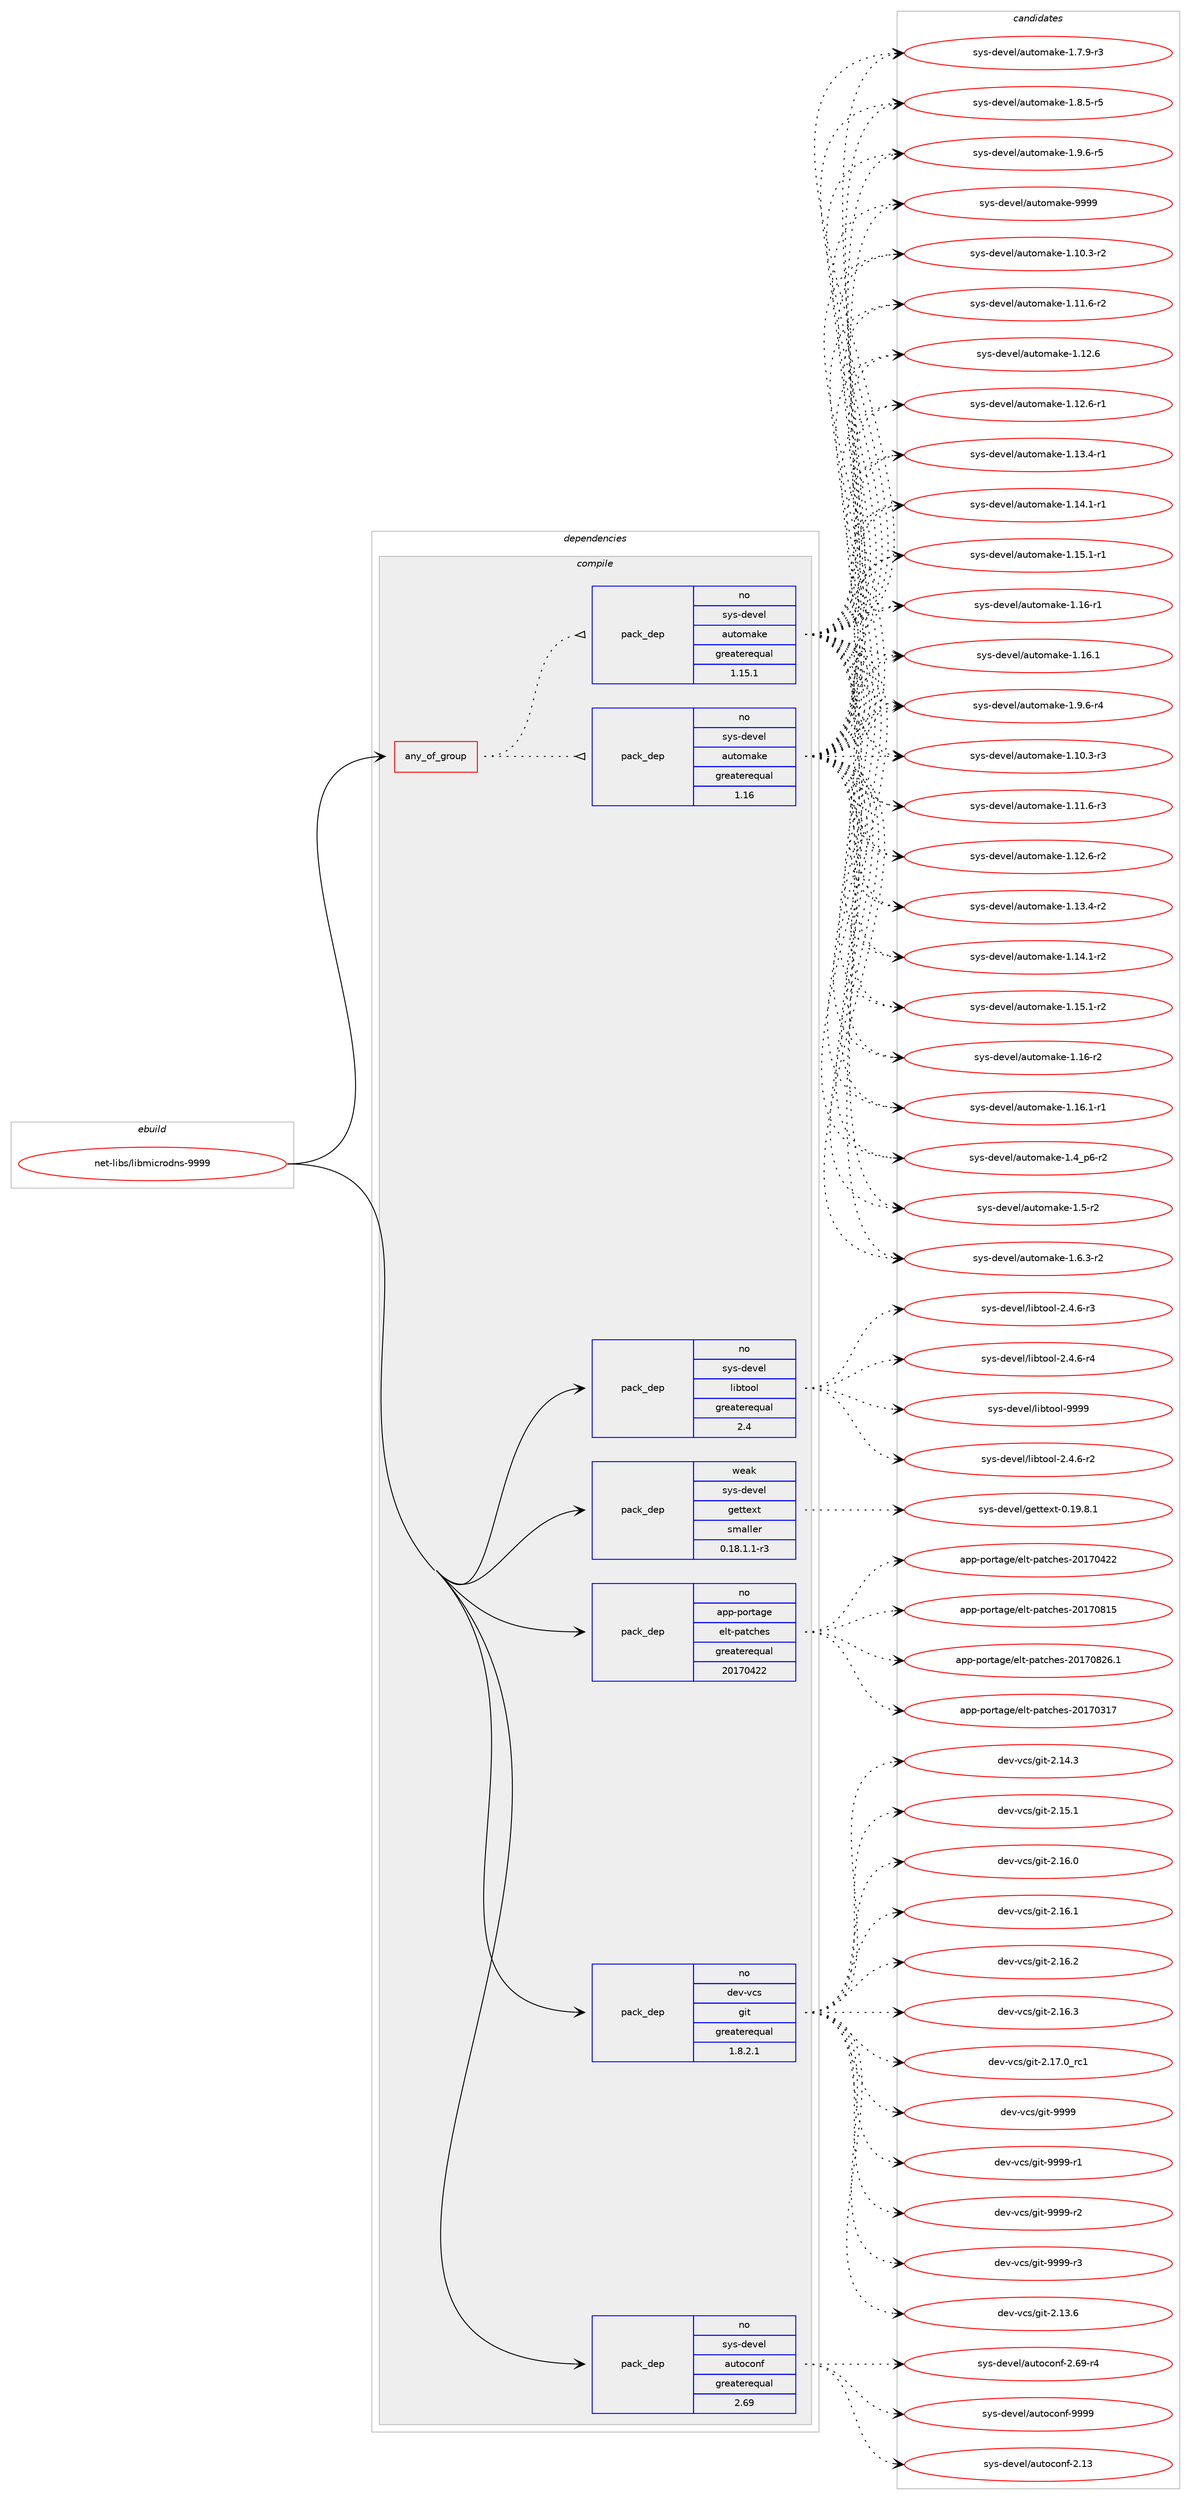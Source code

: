 digraph prolog {

# *************
# Graph options
# *************

newrank=true;
concentrate=true;
compound=true;
graph [rankdir=LR,fontname=Helvetica,fontsize=10,ranksep=1.5];#, ranksep=2.5, nodesep=0.2];
edge  [arrowhead=vee];
node  [fontname=Helvetica,fontsize=10];

# **********
# The ebuild
# **********

subgraph cluster_leftcol {
color=gray;
rank=same;
label=<<i>ebuild</i>>;
id [label="net-libs/libmicrodns-9999", color=red, width=4, href="../net-libs/libmicrodns-9999.svg"];
}

# ****************
# The dependencies
# ****************

subgraph cluster_midcol {
color=gray;
label=<<i>dependencies</i>>;
subgraph cluster_compile {
fillcolor="#eeeeee";
style=filled;
label=<<i>compile</i>>;
subgraph any13 {
dependency402 [label=<<TABLE BORDER="0" CELLBORDER="1" CELLSPACING="0" CELLPADDING="4"><TR><TD CELLPADDING="10">any_of_group</TD></TR></TABLE>>, shape=none, color=red];subgraph pack309 {
dependency403 [label=<<TABLE BORDER="0" CELLBORDER="1" CELLSPACING="0" CELLPADDING="4" WIDTH="220"><TR><TD ROWSPAN="6" CELLPADDING="30">pack_dep</TD></TR><TR><TD WIDTH="110">no</TD></TR><TR><TD>sys-devel</TD></TR><TR><TD>automake</TD></TR><TR><TD>greaterequal</TD></TR><TR><TD>1.16</TD></TR></TABLE>>, shape=none, color=blue];
}
dependency402:e -> dependency403:w [weight=20,style="dotted",arrowhead="oinv"];
subgraph pack310 {
dependency404 [label=<<TABLE BORDER="0" CELLBORDER="1" CELLSPACING="0" CELLPADDING="4" WIDTH="220"><TR><TD ROWSPAN="6" CELLPADDING="30">pack_dep</TD></TR><TR><TD WIDTH="110">no</TD></TR><TR><TD>sys-devel</TD></TR><TR><TD>automake</TD></TR><TR><TD>greaterequal</TD></TR><TR><TD>1.15.1</TD></TR></TABLE>>, shape=none, color=blue];
}
dependency402:e -> dependency404:w [weight=20,style="dotted",arrowhead="oinv"];
}
id:e -> dependency402:w [weight=20,style="solid",arrowhead="vee"];
subgraph pack311 {
dependency405 [label=<<TABLE BORDER="0" CELLBORDER="1" CELLSPACING="0" CELLPADDING="4" WIDTH="220"><TR><TD ROWSPAN="6" CELLPADDING="30">pack_dep</TD></TR><TR><TD WIDTH="110">no</TD></TR><TR><TD>app-portage</TD></TR><TR><TD>elt-patches</TD></TR><TR><TD>greaterequal</TD></TR><TR><TD>20170422</TD></TR></TABLE>>, shape=none, color=blue];
}
id:e -> dependency405:w [weight=20,style="solid",arrowhead="vee"];
subgraph pack312 {
dependency406 [label=<<TABLE BORDER="0" CELLBORDER="1" CELLSPACING="0" CELLPADDING="4" WIDTH="220"><TR><TD ROWSPAN="6" CELLPADDING="30">pack_dep</TD></TR><TR><TD WIDTH="110">no</TD></TR><TR><TD>dev-vcs</TD></TR><TR><TD>git</TD></TR><TR><TD>greaterequal</TD></TR><TR><TD>1.8.2.1</TD></TR></TABLE>>, shape=none, color=blue];
}
id:e -> dependency406:w [weight=20,style="solid",arrowhead="vee"];
subgraph pack313 {
dependency407 [label=<<TABLE BORDER="0" CELLBORDER="1" CELLSPACING="0" CELLPADDING="4" WIDTH="220"><TR><TD ROWSPAN="6" CELLPADDING="30">pack_dep</TD></TR><TR><TD WIDTH="110">no</TD></TR><TR><TD>sys-devel</TD></TR><TR><TD>autoconf</TD></TR><TR><TD>greaterequal</TD></TR><TR><TD>2.69</TD></TR></TABLE>>, shape=none, color=blue];
}
id:e -> dependency407:w [weight=20,style="solid",arrowhead="vee"];
subgraph pack314 {
dependency408 [label=<<TABLE BORDER="0" CELLBORDER="1" CELLSPACING="0" CELLPADDING="4" WIDTH="220"><TR><TD ROWSPAN="6" CELLPADDING="30">pack_dep</TD></TR><TR><TD WIDTH="110">no</TD></TR><TR><TD>sys-devel</TD></TR><TR><TD>libtool</TD></TR><TR><TD>greaterequal</TD></TR><TR><TD>2.4</TD></TR></TABLE>>, shape=none, color=blue];
}
id:e -> dependency408:w [weight=20,style="solid",arrowhead="vee"];
subgraph pack315 {
dependency409 [label=<<TABLE BORDER="0" CELLBORDER="1" CELLSPACING="0" CELLPADDING="4" WIDTH="220"><TR><TD ROWSPAN="6" CELLPADDING="30">pack_dep</TD></TR><TR><TD WIDTH="110">weak</TD></TR><TR><TD>sys-devel</TD></TR><TR><TD>gettext</TD></TR><TR><TD>smaller</TD></TR><TR><TD>0.18.1.1-r3</TD></TR></TABLE>>, shape=none, color=blue];
}
id:e -> dependency409:w [weight=20,style="solid",arrowhead="vee"];
}
subgraph cluster_compileandrun {
fillcolor="#eeeeee";
style=filled;
label=<<i>compile and run</i>>;
}
subgraph cluster_run {
fillcolor="#eeeeee";
style=filled;
label=<<i>run</i>>;
}
}

# **************
# The candidates
# **************

subgraph cluster_choices {
rank=same;
color=gray;
label=<<i>candidates</i>>;

subgraph choice309 {
color=black;
nodesep=1;
choice11512111545100101118101108479711711611110997107101454946494846514511450 [label="sys-devel/automake-1.10.3-r2", color=red, width=4,href="../sys-devel/automake-1.10.3-r2.svg"];
choice11512111545100101118101108479711711611110997107101454946494946544511450 [label="sys-devel/automake-1.11.6-r2", color=red, width=4,href="../sys-devel/automake-1.11.6-r2.svg"];
choice1151211154510010111810110847971171161111099710710145494649504654 [label="sys-devel/automake-1.12.6", color=red, width=4,href="../sys-devel/automake-1.12.6.svg"];
choice11512111545100101118101108479711711611110997107101454946495046544511449 [label="sys-devel/automake-1.12.6-r1", color=red, width=4,href="../sys-devel/automake-1.12.6-r1.svg"];
choice11512111545100101118101108479711711611110997107101454946495146524511449 [label="sys-devel/automake-1.13.4-r1", color=red, width=4,href="../sys-devel/automake-1.13.4-r1.svg"];
choice11512111545100101118101108479711711611110997107101454946495246494511449 [label="sys-devel/automake-1.14.1-r1", color=red, width=4,href="../sys-devel/automake-1.14.1-r1.svg"];
choice11512111545100101118101108479711711611110997107101454946495346494511449 [label="sys-devel/automake-1.15.1-r1", color=red, width=4,href="../sys-devel/automake-1.15.1-r1.svg"];
choice1151211154510010111810110847971171161111099710710145494649544511449 [label="sys-devel/automake-1.16-r1", color=red, width=4,href="../sys-devel/automake-1.16-r1.svg"];
choice1151211154510010111810110847971171161111099710710145494649544649 [label="sys-devel/automake-1.16.1", color=red, width=4,href="../sys-devel/automake-1.16.1.svg"];
choice115121115451001011181011084797117116111109971071014549465746544511452 [label="sys-devel/automake-1.9.6-r4", color=red, width=4,href="../sys-devel/automake-1.9.6-r4.svg"];
choice11512111545100101118101108479711711611110997107101454946494846514511451 [label="sys-devel/automake-1.10.3-r3", color=red, width=4,href="../sys-devel/automake-1.10.3-r3.svg"];
choice11512111545100101118101108479711711611110997107101454946494946544511451 [label="sys-devel/automake-1.11.6-r3", color=red, width=4,href="../sys-devel/automake-1.11.6-r3.svg"];
choice11512111545100101118101108479711711611110997107101454946495046544511450 [label="sys-devel/automake-1.12.6-r2", color=red, width=4,href="../sys-devel/automake-1.12.6-r2.svg"];
choice11512111545100101118101108479711711611110997107101454946495146524511450 [label="sys-devel/automake-1.13.4-r2", color=red, width=4,href="../sys-devel/automake-1.13.4-r2.svg"];
choice11512111545100101118101108479711711611110997107101454946495246494511450 [label="sys-devel/automake-1.14.1-r2", color=red, width=4,href="../sys-devel/automake-1.14.1-r2.svg"];
choice11512111545100101118101108479711711611110997107101454946495346494511450 [label="sys-devel/automake-1.15.1-r2", color=red, width=4,href="../sys-devel/automake-1.15.1-r2.svg"];
choice1151211154510010111810110847971171161111099710710145494649544511450 [label="sys-devel/automake-1.16-r2", color=red, width=4,href="../sys-devel/automake-1.16-r2.svg"];
choice11512111545100101118101108479711711611110997107101454946495446494511449 [label="sys-devel/automake-1.16.1-r1", color=red, width=4,href="../sys-devel/automake-1.16.1-r1.svg"];
choice115121115451001011181011084797117116111109971071014549465295112544511450 [label="sys-devel/automake-1.4_p6-r2", color=red, width=4,href="../sys-devel/automake-1.4_p6-r2.svg"];
choice11512111545100101118101108479711711611110997107101454946534511450 [label="sys-devel/automake-1.5-r2", color=red, width=4,href="../sys-devel/automake-1.5-r2.svg"];
choice115121115451001011181011084797117116111109971071014549465446514511450 [label="sys-devel/automake-1.6.3-r2", color=red, width=4,href="../sys-devel/automake-1.6.3-r2.svg"];
choice115121115451001011181011084797117116111109971071014549465546574511451 [label="sys-devel/automake-1.7.9-r3", color=red, width=4,href="../sys-devel/automake-1.7.9-r3.svg"];
choice115121115451001011181011084797117116111109971071014549465646534511453 [label="sys-devel/automake-1.8.5-r5", color=red, width=4,href="../sys-devel/automake-1.8.5-r5.svg"];
choice115121115451001011181011084797117116111109971071014549465746544511453 [label="sys-devel/automake-1.9.6-r5", color=red, width=4,href="../sys-devel/automake-1.9.6-r5.svg"];
choice115121115451001011181011084797117116111109971071014557575757 [label="sys-devel/automake-9999", color=red, width=4,href="../sys-devel/automake-9999.svg"];
dependency403:e -> choice11512111545100101118101108479711711611110997107101454946494846514511450:w [style=dotted,weight="100"];
dependency403:e -> choice11512111545100101118101108479711711611110997107101454946494946544511450:w [style=dotted,weight="100"];
dependency403:e -> choice1151211154510010111810110847971171161111099710710145494649504654:w [style=dotted,weight="100"];
dependency403:e -> choice11512111545100101118101108479711711611110997107101454946495046544511449:w [style=dotted,weight="100"];
dependency403:e -> choice11512111545100101118101108479711711611110997107101454946495146524511449:w [style=dotted,weight="100"];
dependency403:e -> choice11512111545100101118101108479711711611110997107101454946495246494511449:w [style=dotted,weight="100"];
dependency403:e -> choice11512111545100101118101108479711711611110997107101454946495346494511449:w [style=dotted,weight="100"];
dependency403:e -> choice1151211154510010111810110847971171161111099710710145494649544511449:w [style=dotted,weight="100"];
dependency403:e -> choice1151211154510010111810110847971171161111099710710145494649544649:w [style=dotted,weight="100"];
dependency403:e -> choice115121115451001011181011084797117116111109971071014549465746544511452:w [style=dotted,weight="100"];
dependency403:e -> choice11512111545100101118101108479711711611110997107101454946494846514511451:w [style=dotted,weight="100"];
dependency403:e -> choice11512111545100101118101108479711711611110997107101454946494946544511451:w [style=dotted,weight="100"];
dependency403:e -> choice11512111545100101118101108479711711611110997107101454946495046544511450:w [style=dotted,weight="100"];
dependency403:e -> choice11512111545100101118101108479711711611110997107101454946495146524511450:w [style=dotted,weight="100"];
dependency403:e -> choice11512111545100101118101108479711711611110997107101454946495246494511450:w [style=dotted,weight="100"];
dependency403:e -> choice11512111545100101118101108479711711611110997107101454946495346494511450:w [style=dotted,weight="100"];
dependency403:e -> choice1151211154510010111810110847971171161111099710710145494649544511450:w [style=dotted,weight="100"];
dependency403:e -> choice11512111545100101118101108479711711611110997107101454946495446494511449:w [style=dotted,weight="100"];
dependency403:e -> choice115121115451001011181011084797117116111109971071014549465295112544511450:w [style=dotted,weight="100"];
dependency403:e -> choice11512111545100101118101108479711711611110997107101454946534511450:w [style=dotted,weight="100"];
dependency403:e -> choice115121115451001011181011084797117116111109971071014549465446514511450:w [style=dotted,weight="100"];
dependency403:e -> choice115121115451001011181011084797117116111109971071014549465546574511451:w [style=dotted,weight="100"];
dependency403:e -> choice115121115451001011181011084797117116111109971071014549465646534511453:w [style=dotted,weight="100"];
dependency403:e -> choice115121115451001011181011084797117116111109971071014549465746544511453:w [style=dotted,weight="100"];
dependency403:e -> choice115121115451001011181011084797117116111109971071014557575757:w [style=dotted,weight="100"];
}
subgraph choice310 {
color=black;
nodesep=1;
choice11512111545100101118101108479711711611110997107101454946494846514511450 [label="sys-devel/automake-1.10.3-r2", color=red, width=4,href="../sys-devel/automake-1.10.3-r2.svg"];
choice11512111545100101118101108479711711611110997107101454946494946544511450 [label="sys-devel/automake-1.11.6-r2", color=red, width=4,href="../sys-devel/automake-1.11.6-r2.svg"];
choice1151211154510010111810110847971171161111099710710145494649504654 [label="sys-devel/automake-1.12.6", color=red, width=4,href="../sys-devel/automake-1.12.6.svg"];
choice11512111545100101118101108479711711611110997107101454946495046544511449 [label="sys-devel/automake-1.12.6-r1", color=red, width=4,href="../sys-devel/automake-1.12.6-r1.svg"];
choice11512111545100101118101108479711711611110997107101454946495146524511449 [label="sys-devel/automake-1.13.4-r1", color=red, width=4,href="../sys-devel/automake-1.13.4-r1.svg"];
choice11512111545100101118101108479711711611110997107101454946495246494511449 [label="sys-devel/automake-1.14.1-r1", color=red, width=4,href="../sys-devel/automake-1.14.1-r1.svg"];
choice11512111545100101118101108479711711611110997107101454946495346494511449 [label="sys-devel/automake-1.15.1-r1", color=red, width=4,href="../sys-devel/automake-1.15.1-r1.svg"];
choice1151211154510010111810110847971171161111099710710145494649544511449 [label="sys-devel/automake-1.16-r1", color=red, width=4,href="../sys-devel/automake-1.16-r1.svg"];
choice1151211154510010111810110847971171161111099710710145494649544649 [label="sys-devel/automake-1.16.1", color=red, width=4,href="../sys-devel/automake-1.16.1.svg"];
choice115121115451001011181011084797117116111109971071014549465746544511452 [label="sys-devel/automake-1.9.6-r4", color=red, width=4,href="../sys-devel/automake-1.9.6-r4.svg"];
choice11512111545100101118101108479711711611110997107101454946494846514511451 [label="sys-devel/automake-1.10.3-r3", color=red, width=4,href="../sys-devel/automake-1.10.3-r3.svg"];
choice11512111545100101118101108479711711611110997107101454946494946544511451 [label="sys-devel/automake-1.11.6-r3", color=red, width=4,href="../sys-devel/automake-1.11.6-r3.svg"];
choice11512111545100101118101108479711711611110997107101454946495046544511450 [label="sys-devel/automake-1.12.6-r2", color=red, width=4,href="../sys-devel/automake-1.12.6-r2.svg"];
choice11512111545100101118101108479711711611110997107101454946495146524511450 [label="sys-devel/automake-1.13.4-r2", color=red, width=4,href="../sys-devel/automake-1.13.4-r2.svg"];
choice11512111545100101118101108479711711611110997107101454946495246494511450 [label="sys-devel/automake-1.14.1-r2", color=red, width=4,href="../sys-devel/automake-1.14.1-r2.svg"];
choice11512111545100101118101108479711711611110997107101454946495346494511450 [label="sys-devel/automake-1.15.1-r2", color=red, width=4,href="../sys-devel/automake-1.15.1-r2.svg"];
choice1151211154510010111810110847971171161111099710710145494649544511450 [label="sys-devel/automake-1.16-r2", color=red, width=4,href="../sys-devel/automake-1.16-r2.svg"];
choice11512111545100101118101108479711711611110997107101454946495446494511449 [label="sys-devel/automake-1.16.1-r1", color=red, width=4,href="../sys-devel/automake-1.16.1-r1.svg"];
choice115121115451001011181011084797117116111109971071014549465295112544511450 [label="sys-devel/automake-1.4_p6-r2", color=red, width=4,href="../sys-devel/automake-1.4_p6-r2.svg"];
choice11512111545100101118101108479711711611110997107101454946534511450 [label="sys-devel/automake-1.5-r2", color=red, width=4,href="../sys-devel/automake-1.5-r2.svg"];
choice115121115451001011181011084797117116111109971071014549465446514511450 [label="sys-devel/automake-1.6.3-r2", color=red, width=4,href="../sys-devel/automake-1.6.3-r2.svg"];
choice115121115451001011181011084797117116111109971071014549465546574511451 [label="sys-devel/automake-1.7.9-r3", color=red, width=4,href="../sys-devel/automake-1.7.9-r3.svg"];
choice115121115451001011181011084797117116111109971071014549465646534511453 [label="sys-devel/automake-1.8.5-r5", color=red, width=4,href="../sys-devel/automake-1.8.5-r5.svg"];
choice115121115451001011181011084797117116111109971071014549465746544511453 [label="sys-devel/automake-1.9.6-r5", color=red, width=4,href="../sys-devel/automake-1.9.6-r5.svg"];
choice115121115451001011181011084797117116111109971071014557575757 [label="sys-devel/automake-9999", color=red, width=4,href="../sys-devel/automake-9999.svg"];
dependency404:e -> choice11512111545100101118101108479711711611110997107101454946494846514511450:w [style=dotted,weight="100"];
dependency404:e -> choice11512111545100101118101108479711711611110997107101454946494946544511450:w [style=dotted,weight="100"];
dependency404:e -> choice1151211154510010111810110847971171161111099710710145494649504654:w [style=dotted,weight="100"];
dependency404:e -> choice11512111545100101118101108479711711611110997107101454946495046544511449:w [style=dotted,weight="100"];
dependency404:e -> choice11512111545100101118101108479711711611110997107101454946495146524511449:w [style=dotted,weight="100"];
dependency404:e -> choice11512111545100101118101108479711711611110997107101454946495246494511449:w [style=dotted,weight="100"];
dependency404:e -> choice11512111545100101118101108479711711611110997107101454946495346494511449:w [style=dotted,weight="100"];
dependency404:e -> choice1151211154510010111810110847971171161111099710710145494649544511449:w [style=dotted,weight="100"];
dependency404:e -> choice1151211154510010111810110847971171161111099710710145494649544649:w [style=dotted,weight="100"];
dependency404:e -> choice115121115451001011181011084797117116111109971071014549465746544511452:w [style=dotted,weight="100"];
dependency404:e -> choice11512111545100101118101108479711711611110997107101454946494846514511451:w [style=dotted,weight="100"];
dependency404:e -> choice11512111545100101118101108479711711611110997107101454946494946544511451:w [style=dotted,weight="100"];
dependency404:e -> choice11512111545100101118101108479711711611110997107101454946495046544511450:w [style=dotted,weight="100"];
dependency404:e -> choice11512111545100101118101108479711711611110997107101454946495146524511450:w [style=dotted,weight="100"];
dependency404:e -> choice11512111545100101118101108479711711611110997107101454946495246494511450:w [style=dotted,weight="100"];
dependency404:e -> choice11512111545100101118101108479711711611110997107101454946495346494511450:w [style=dotted,weight="100"];
dependency404:e -> choice1151211154510010111810110847971171161111099710710145494649544511450:w [style=dotted,weight="100"];
dependency404:e -> choice11512111545100101118101108479711711611110997107101454946495446494511449:w [style=dotted,weight="100"];
dependency404:e -> choice115121115451001011181011084797117116111109971071014549465295112544511450:w [style=dotted,weight="100"];
dependency404:e -> choice11512111545100101118101108479711711611110997107101454946534511450:w [style=dotted,weight="100"];
dependency404:e -> choice115121115451001011181011084797117116111109971071014549465446514511450:w [style=dotted,weight="100"];
dependency404:e -> choice115121115451001011181011084797117116111109971071014549465546574511451:w [style=dotted,weight="100"];
dependency404:e -> choice115121115451001011181011084797117116111109971071014549465646534511453:w [style=dotted,weight="100"];
dependency404:e -> choice115121115451001011181011084797117116111109971071014549465746544511453:w [style=dotted,weight="100"];
dependency404:e -> choice115121115451001011181011084797117116111109971071014557575757:w [style=dotted,weight="100"];
}
subgraph choice311 {
color=black;
nodesep=1;
choice97112112451121111141169710310147101108116451129711699104101115455048495548514955 [label="app-portage/elt-patches-20170317", color=red, width=4,href="../app-portage/elt-patches-20170317.svg"];
choice97112112451121111141169710310147101108116451129711699104101115455048495548525050 [label="app-portage/elt-patches-20170422", color=red, width=4,href="../app-portage/elt-patches-20170422.svg"];
choice97112112451121111141169710310147101108116451129711699104101115455048495548564953 [label="app-portage/elt-patches-20170815", color=red, width=4,href="../app-portage/elt-patches-20170815.svg"];
choice971121124511211111411697103101471011081164511297116991041011154550484955485650544649 [label="app-portage/elt-patches-20170826.1", color=red, width=4,href="../app-portage/elt-patches-20170826.1.svg"];
dependency405:e -> choice97112112451121111141169710310147101108116451129711699104101115455048495548514955:w [style=dotted,weight="100"];
dependency405:e -> choice97112112451121111141169710310147101108116451129711699104101115455048495548525050:w [style=dotted,weight="100"];
dependency405:e -> choice97112112451121111141169710310147101108116451129711699104101115455048495548564953:w [style=dotted,weight="100"];
dependency405:e -> choice971121124511211111411697103101471011081164511297116991041011154550484955485650544649:w [style=dotted,weight="100"];
}
subgraph choice312 {
color=black;
nodesep=1;
choice10010111845118991154710310511645504649514654 [label="dev-vcs/git-2.13.6", color=red, width=4,href="../dev-vcs/git-2.13.6.svg"];
choice10010111845118991154710310511645504649524651 [label="dev-vcs/git-2.14.3", color=red, width=4,href="../dev-vcs/git-2.14.3.svg"];
choice10010111845118991154710310511645504649534649 [label="dev-vcs/git-2.15.1", color=red, width=4,href="../dev-vcs/git-2.15.1.svg"];
choice10010111845118991154710310511645504649544648 [label="dev-vcs/git-2.16.0", color=red, width=4,href="../dev-vcs/git-2.16.0.svg"];
choice10010111845118991154710310511645504649544649 [label="dev-vcs/git-2.16.1", color=red, width=4,href="../dev-vcs/git-2.16.1.svg"];
choice10010111845118991154710310511645504649544650 [label="dev-vcs/git-2.16.2", color=red, width=4,href="../dev-vcs/git-2.16.2.svg"];
choice10010111845118991154710310511645504649544651 [label="dev-vcs/git-2.16.3", color=red, width=4,href="../dev-vcs/git-2.16.3.svg"];
choice10010111845118991154710310511645504649554648951149949 [label="dev-vcs/git-2.17.0_rc1", color=red, width=4,href="../dev-vcs/git-2.17.0_rc1.svg"];
choice1001011184511899115471031051164557575757 [label="dev-vcs/git-9999", color=red, width=4,href="../dev-vcs/git-9999.svg"];
choice10010111845118991154710310511645575757574511449 [label="dev-vcs/git-9999-r1", color=red, width=4,href="../dev-vcs/git-9999-r1.svg"];
choice10010111845118991154710310511645575757574511450 [label="dev-vcs/git-9999-r2", color=red, width=4,href="../dev-vcs/git-9999-r2.svg"];
choice10010111845118991154710310511645575757574511451 [label="dev-vcs/git-9999-r3", color=red, width=4,href="../dev-vcs/git-9999-r3.svg"];
dependency406:e -> choice10010111845118991154710310511645504649514654:w [style=dotted,weight="100"];
dependency406:e -> choice10010111845118991154710310511645504649524651:w [style=dotted,weight="100"];
dependency406:e -> choice10010111845118991154710310511645504649534649:w [style=dotted,weight="100"];
dependency406:e -> choice10010111845118991154710310511645504649544648:w [style=dotted,weight="100"];
dependency406:e -> choice10010111845118991154710310511645504649544649:w [style=dotted,weight="100"];
dependency406:e -> choice10010111845118991154710310511645504649544650:w [style=dotted,weight="100"];
dependency406:e -> choice10010111845118991154710310511645504649544651:w [style=dotted,weight="100"];
dependency406:e -> choice10010111845118991154710310511645504649554648951149949:w [style=dotted,weight="100"];
dependency406:e -> choice1001011184511899115471031051164557575757:w [style=dotted,weight="100"];
dependency406:e -> choice10010111845118991154710310511645575757574511449:w [style=dotted,weight="100"];
dependency406:e -> choice10010111845118991154710310511645575757574511450:w [style=dotted,weight="100"];
dependency406:e -> choice10010111845118991154710310511645575757574511451:w [style=dotted,weight="100"];
}
subgraph choice313 {
color=black;
nodesep=1;
choice115121115451001011181011084797117116111991111101024550464951 [label="sys-devel/autoconf-2.13", color=red, width=4,href="../sys-devel/autoconf-2.13.svg"];
choice1151211154510010111810110847971171161119911111010245504654574511452 [label="sys-devel/autoconf-2.69-r4", color=red, width=4,href="../sys-devel/autoconf-2.69-r4.svg"];
choice115121115451001011181011084797117116111991111101024557575757 [label="sys-devel/autoconf-9999", color=red, width=4,href="../sys-devel/autoconf-9999.svg"];
dependency407:e -> choice115121115451001011181011084797117116111991111101024550464951:w [style=dotted,weight="100"];
dependency407:e -> choice1151211154510010111810110847971171161119911111010245504654574511452:w [style=dotted,weight="100"];
dependency407:e -> choice115121115451001011181011084797117116111991111101024557575757:w [style=dotted,weight="100"];
}
subgraph choice314 {
color=black;
nodesep=1;
choice1151211154510010111810110847108105981161111111084550465246544511450 [label="sys-devel/libtool-2.4.6-r2", color=red, width=4,href="../sys-devel/libtool-2.4.6-r2.svg"];
choice1151211154510010111810110847108105981161111111084550465246544511451 [label="sys-devel/libtool-2.4.6-r3", color=red, width=4,href="../sys-devel/libtool-2.4.6-r3.svg"];
choice1151211154510010111810110847108105981161111111084550465246544511452 [label="sys-devel/libtool-2.4.6-r4", color=red, width=4,href="../sys-devel/libtool-2.4.6-r4.svg"];
choice1151211154510010111810110847108105981161111111084557575757 [label="sys-devel/libtool-9999", color=red, width=4,href="../sys-devel/libtool-9999.svg"];
dependency408:e -> choice1151211154510010111810110847108105981161111111084550465246544511450:w [style=dotted,weight="100"];
dependency408:e -> choice1151211154510010111810110847108105981161111111084550465246544511451:w [style=dotted,weight="100"];
dependency408:e -> choice1151211154510010111810110847108105981161111111084550465246544511452:w [style=dotted,weight="100"];
dependency408:e -> choice1151211154510010111810110847108105981161111111084557575757:w [style=dotted,weight="100"];
}
subgraph choice315 {
color=black;
nodesep=1;
choice1151211154510010111810110847103101116116101120116454846495746564649 [label="sys-devel/gettext-0.19.8.1", color=red, width=4,href="../sys-devel/gettext-0.19.8.1.svg"];
dependency409:e -> choice1151211154510010111810110847103101116116101120116454846495746564649:w [style=dotted,weight="100"];
}
}

}
